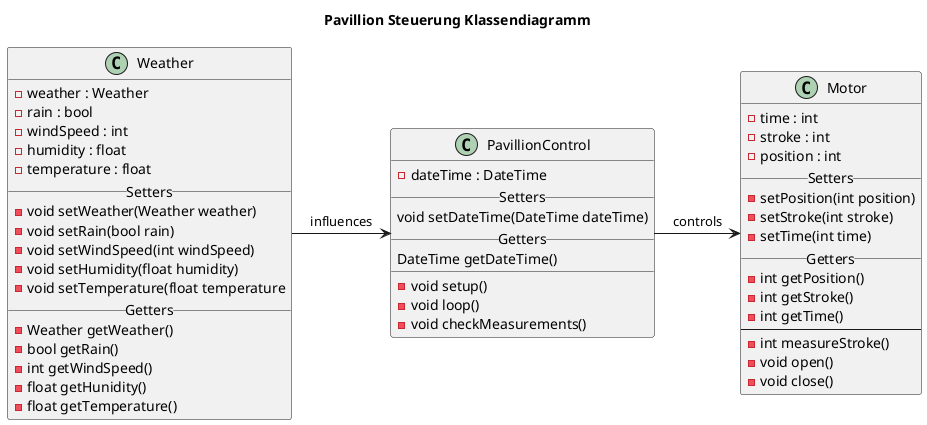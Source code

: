 @startuml

title Pavillion Steuerung Klassendiagramm

class Weather {
- weather : Weather
- rain : bool
- windSpeed : int
- humidity : float
- temperature : float
__Setters__
- void setWeather(Weather weather)
- void setRain(bool rain)
- void setWindSpeed(int windSpeed)
- void setHumidity(float humidity)
- void setTemperature(float temperature
__Getters__
- Weather getWeather()
- bool getRain()
- int getWindSpeed()
- float getHunidity()
- float getTemperature()
}

class Motor {
- time : int
- stroke : int
- position : int
__Setters__
- setPosition(int position)
- setStroke(int stroke)
- setTime(int time)
__Getters__
- int getPosition()
- int getStroke()
- int getTime()
--
- int measureStroke()
- void open()
- void close()
}

class PavillionControl {
- dateTime : DateTime
__Setters__
void setDateTime(DateTime dateTime)
__Getters__
DateTime getDateTime()
__
- void setup()
- void loop()
- void checkMeasurements()
}

Weather -> PavillionControl : influences
PavillionControl -> Motor : controls

@enduml
